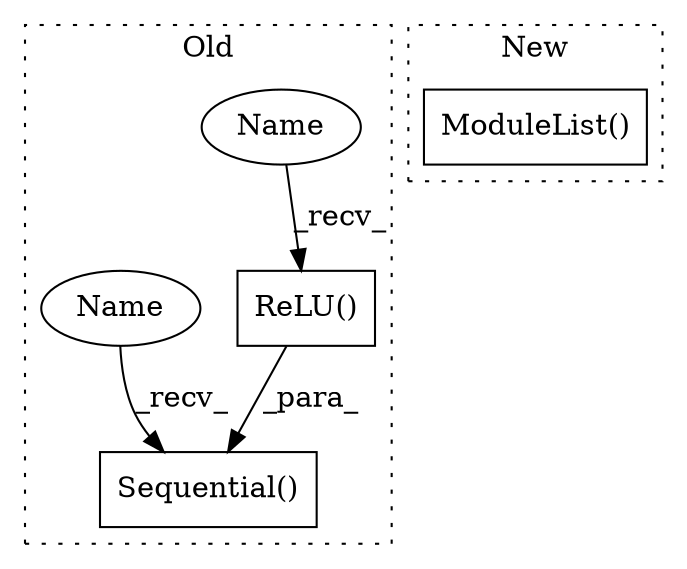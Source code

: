 digraph G {
subgraph cluster0 {
1 [label="ReLU()" a="75" s="1820" l="9" shape="box"];
3 [label="Sequential()" a="75" s="1724,1829" l="14,34" shape="box"];
4 [label="Name" a="87" s="1820" l="2" shape="ellipse"];
5 [label="Name" a="87" s="1724" l="2" shape="ellipse"];
label = "Old";
style="dotted";
}
subgraph cluster1 {
2 [label="ModuleList()" a="75" s="2122" l="15" shape="box"];
label = "New";
style="dotted";
}
1 -> 3 [label="_para_"];
4 -> 1 [label="_recv_"];
5 -> 3 [label="_recv_"];
}